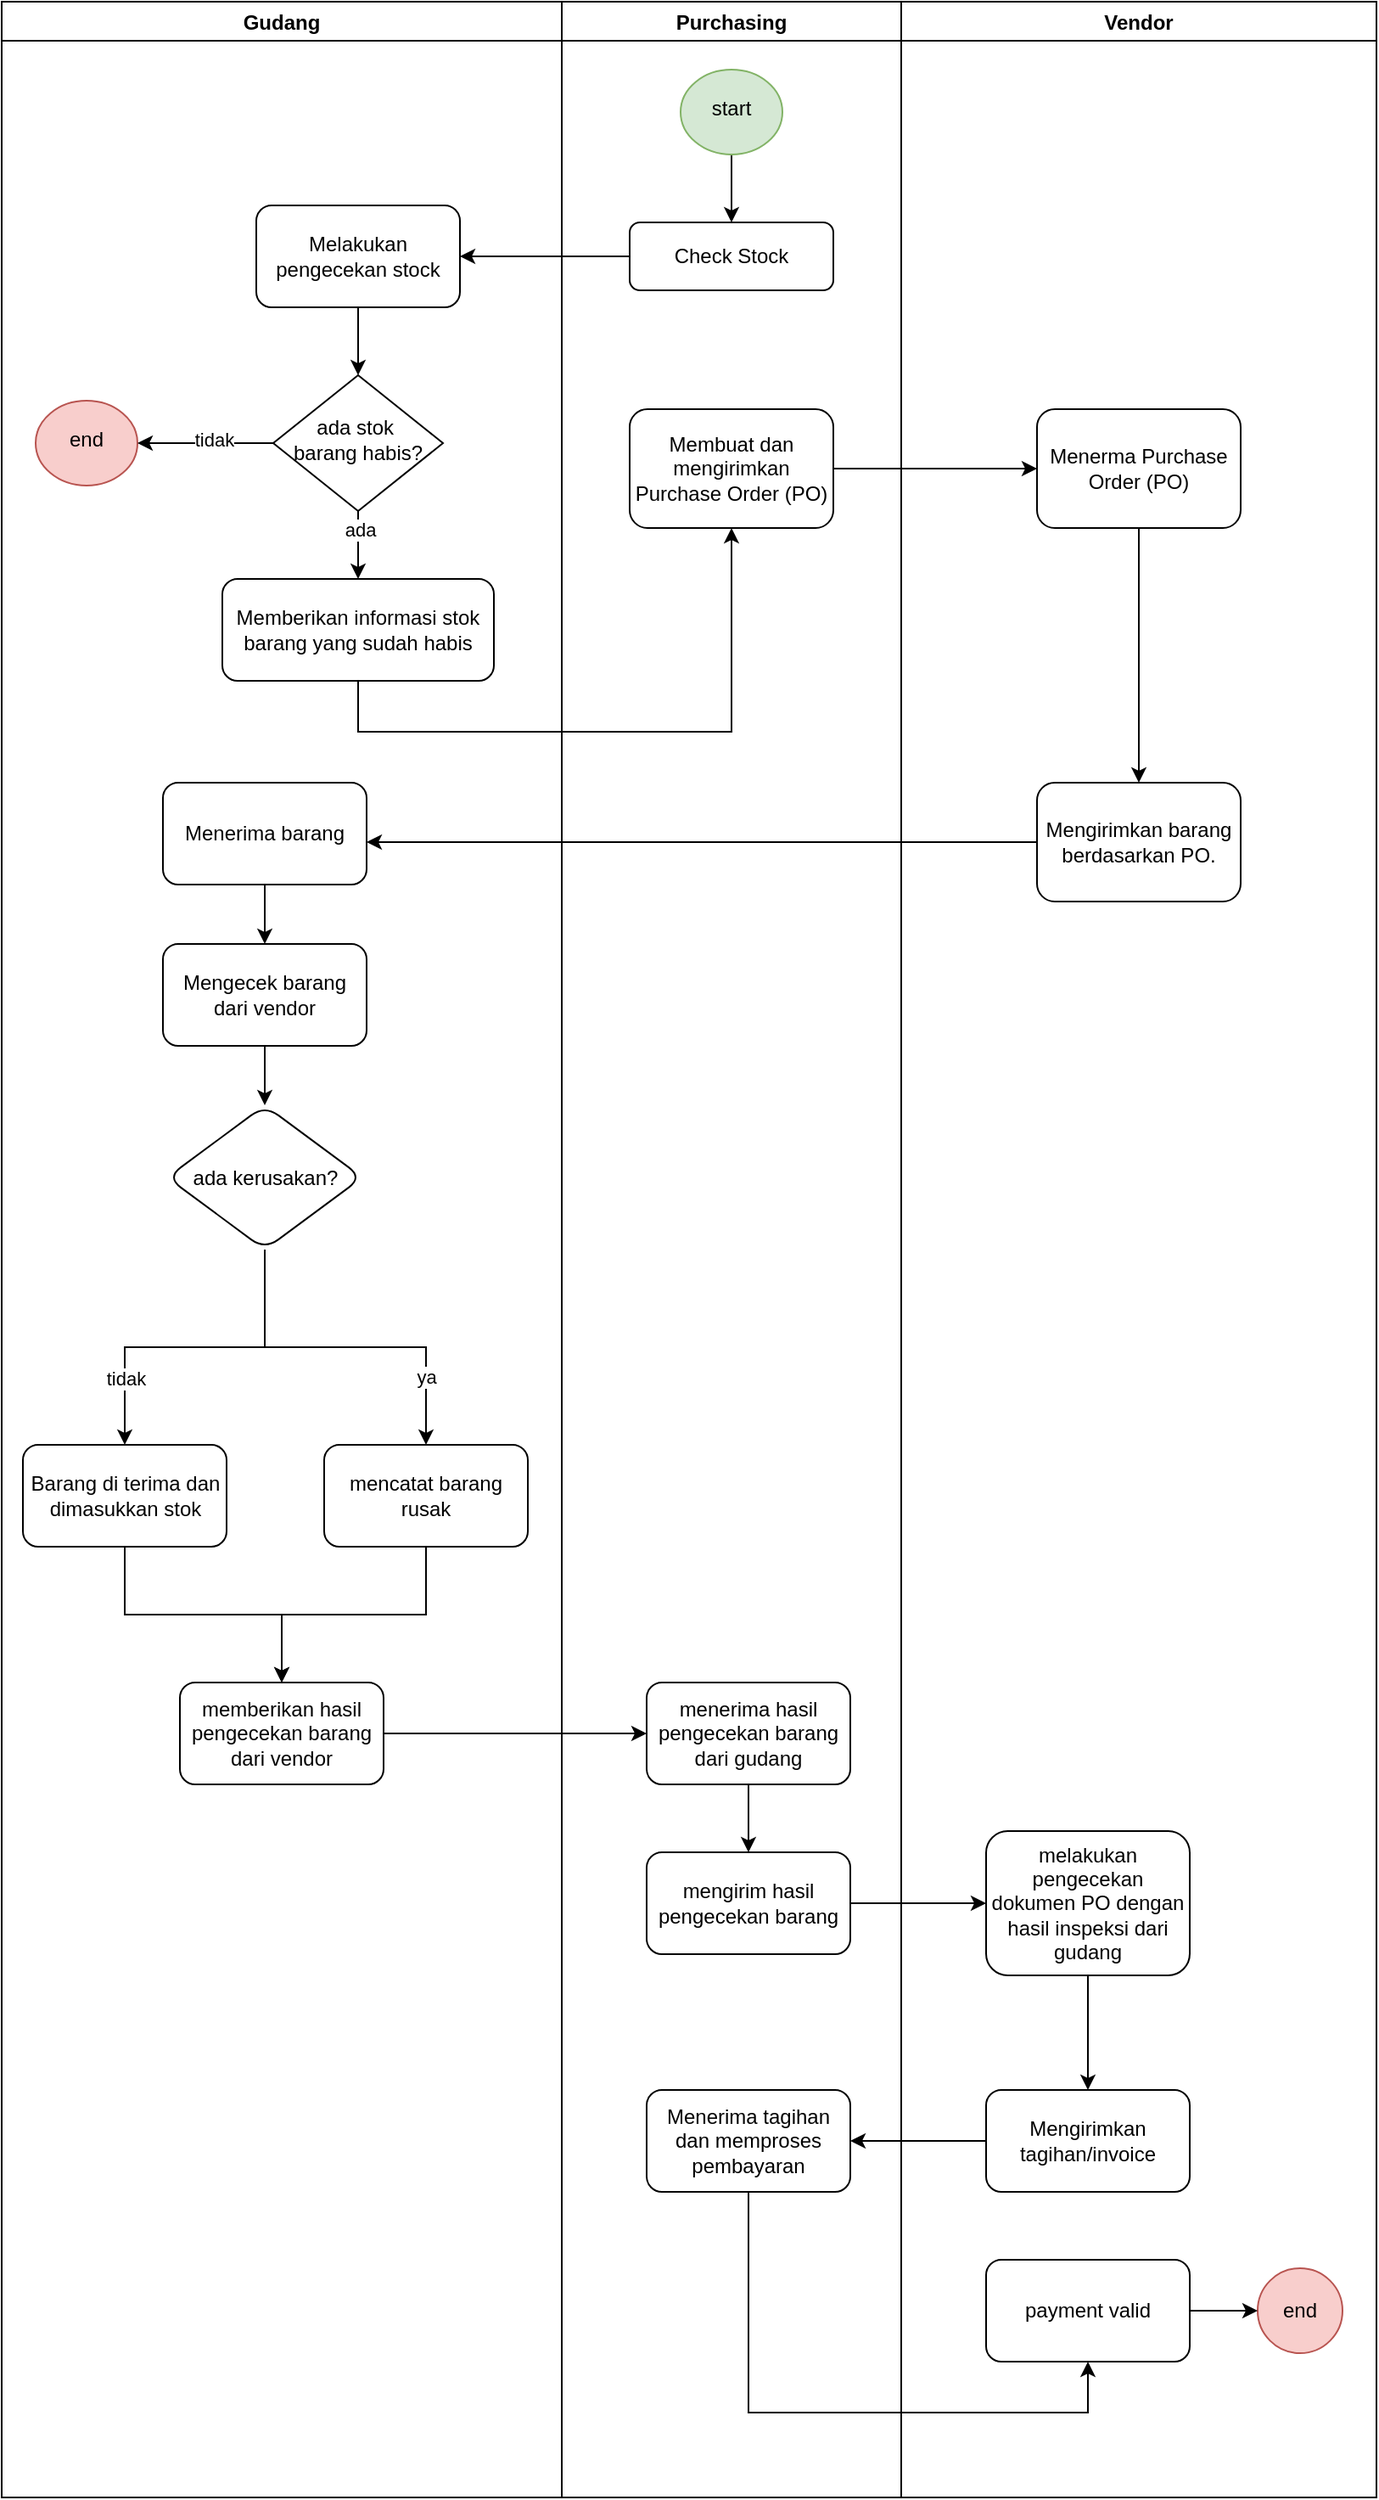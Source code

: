 <mxfile version="24.5.2" type="device">
  <diagram id="C5RBs43oDa-KdzZeNtuy" name="Page-1">
    <mxGraphModel dx="2625" dy="2562" grid="1" gridSize="10" guides="1" tooltips="1" connect="1" arrows="1" fold="1" page="1" pageScale="1" pageWidth="827" pageHeight="1169" math="0" shadow="0">
      <root>
        <mxCell id="WIyWlLk6GJQsqaUBKTNV-0" />
        <mxCell id="WIyWlLk6GJQsqaUBKTNV-1" parent="WIyWlLk6GJQsqaUBKTNV-0" />
        <mxCell id="0yyHVujEcadkl1VGOjeH-0" value="Purchasing " style="swimlane;" vertex="1" parent="WIyWlLk6GJQsqaUBKTNV-1">
          <mxGeometry x="339" y="-1160" width="200" height="1470" as="geometry" />
        </mxCell>
        <mxCell id="0yyHVujEcadkl1VGOjeH-4" value="Check Stock" style="rounded=1;whiteSpace=wrap;html=1;fontSize=12;glass=0;strokeWidth=1;shadow=0;" vertex="1" parent="0yyHVujEcadkl1VGOjeH-0">
          <mxGeometry x="40" y="130" width="120" height="40" as="geometry" />
        </mxCell>
        <mxCell id="0yyHVujEcadkl1VGOjeH-6" value="Membuat dan mengirimkan Purchase Order (PO)" style="rounded=1;whiteSpace=wrap;html=1;fontSize=12;glass=0;strokeWidth=1;shadow=0;" vertex="1" parent="0yyHVujEcadkl1VGOjeH-0">
          <mxGeometry x="40" y="240" width="120" height="70" as="geometry" />
        </mxCell>
        <mxCell id="0yyHVujEcadkl1VGOjeH-39" value="menerima hasil pengecekan barang dari gudang" style="whiteSpace=wrap;html=1;rounded=1;glass=0;strokeWidth=1;shadow=0;" vertex="1" parent="0yyHVujEcadkl1VGOjeH-0">
          <mxGeometry x="50" y="990" width="120" height="60" as="geometry" />
        </mxCell>
        <mxCell id="0yyHVujEcadkl1VGOjeH-41" value="mengirim hasil pengecekan barang" style="whiteSpace=wrap;html=1;rounded=1;glass=0;strokeWidth=1;shadow=0;" vertex="1" parent="0yyHVujEcadkl1VGOjeH-0">
          <mxGeometry x="50" y="1090" width="120" height="60" as="geometry" />
        </mxCell>
        <mxCell id="0yyHVujEcadkl1VGOjeH-42" value="" style="edgeStyle=orthogonalEdgeStyle;rounded=0;orthogonalLoop=1;jettySize=auto;html=1;" edge="1" parent="0yyHVujEcadkl1VGOjeH-0" source="0yyHVujEcadkl1VGOjeH-39" target="0yyHVujEcadkl1VGOjeH-41">
          <mxGeometry relative="1" as="geometry" />
        </mxCell>
        <mxCell id="0yyHVujEcadkl1VGOjeH-47" value="Menerima tagihan dan memproses pembayaran" style="whiteSpace=wrap;html=1;rounded=1;glass=0;strokeWidth=1;shadow=0;" vertex="1" parent="0yyHVujEcadkl1VGOjeH-0">
          <mxGeometry x="50" y="1230" width="120" height="60" as="geometry" />
        </mxCell>
        <mxCell id="0yyHVujEcadkl1VGOjeH-54" style="edgeStyle=orthogonalEdgeStyle;rounded=0;orthogonalLoop=1;jettySize=auto;html=1;" edge="1" parent="0yyHVujEcadkl1VGOjeH-0" source="0yyHVujEcadkl1VGOjeH-53" target="0yyHVujEcadkl1VGOjeH-4">
          <mxGeometry relative="1" as="geometry" />
        </mxCell>
        <mxCell id="0yyHVujEcadkl1VGOjeH-53" value="start" style="ellipse;whiteSpace=wrap;html=1;shadow=0;strokeWidth=1;spacing=6;spacingTop=-4;fillColor=#d5e8d4;strokeColor=#82b366;" vertex="1" parent="0yyHVujEcadkl1VGOjeH-0">
          <mxGeometry x="70" y="40" width="60" height="50" as="geometry" />
        </mxCell>
        <mxCell id="0yyHVujEcadkl1VGOjeH-1" value="Vendor    " style="swimlane;" vertex="1" parent="WIyWlLk6GJQsqaUBKTNV-1">
          <mxGeometry x="539" y="-1160" width="280" height="1470" as="geometry" />
        </mxCell>
        <mxCell id="0yyHVujEcadkl1VGOjeH-21" style="edgeStyle=orthogonalEdgeStyle;rounded=0;orthogonalLoop=1;jettySize=auto;html=1;" edge="1" parent="0yyHVujEcadkl1VGOjeH-1" source="0yyHVujEcadkl1VGOjeH-18" target="0yyHVujEcadkl1VGOjeH-20">
          <mxGeometry relative="1" as="geometry" />
        </mxCell>
        <mxCell id="0yyHVujEcadkl1VGOjeH-18" value="Menerma Purchase Order (PO)" style="rounded=1;whiteSpace=wrap;html=1;fontSize=12;glass=0;strokeWidth=1;shadow=0;" vertex="1" parent="0yyHVujEcadkl1VGOjeH-1">
          <mxGeometry x="80" y="240" width="120" height="70" as="geometry" />
        </mxCell>
        <mxCell id="0yyHVujEcadkl1VGOjeH-20" value="Mengirimkan barang berdasarkan PO." style="rounded=1;whiteSpace=wrap;html=1;fontSize=12;glass=0;strokeWidth=1;shadow=0;" vertex="1" parent="0yyHVujEcadkl1VGOjeH-1">
          <mxGeometry x="80" y="460" width="120" height="70" as="geometry" />
        </mxCell>
        <mxCell id="0yyHVujEcadkl1VGOjeH-46" value="" style="edgeStyle=orthogonalEdgeStyle;rounded=0;orthogonalLoop=1;jettySize=auto;html=1;" edge="1" parent="0yyHVujEcadkl1VGOjeH-1" source="0yyHVujEcadkl1VGOjeH-43" target="0yyHVujEcadkl1VGOjeH-45">
          <mxGeometry relative="1" as="geometry" />
        </mxCell>
        <mxCell id="0yyHVujEcadkl1VGOjeH-43" value="melakukan pengecekan dokumen PO dengan hasil inspeksi dari gudang" style="whiteSpace=wrap;html=1;rounded=1;glass=0;strokeWidth=1;shadow=0;" vertex="1" parent="0yyHVujEcadkl1VGOjeH-1">
          <mxGeometry x="50" y="1077.5" width="120" height="85" as="geometry" />
        </mxCell>
        <mxCell id="0yyHVujEcadkl1VGOjeH-45" value="Mengirimkan tagihan/invoice" style="whiteSpace=wrap;html=1;rounded=1;glass=0;strokeWidth=1;shadow=0;" vertex="1" parent="0yyHVujEcadkl1VGOjeH-1">
          <mxGeometry x="50" y="1230" width="120" height="60" as="geometry" />
        </mxCell>
        <mxCell id="0yyHVujEcadkl1VGOjeH-49" value="payment valid" style="whiteSpace=wrap;html=1;rounded=1;glass=0;strokeWidth=1;shadow=0;" vertex="1" parent="0yyHVujEcadkl1VGOjeH-1">
          <mxGeometry x="50" y="1330" width="120" height="60" as="geometry" />
        </mxCell>
        <mxCell id="0yyHVujEcadkl1VGOjeH-51" value="end" style="ellipse;whiteSpace=wrap;html=1;rounded=1;glass=0;strokeWidth=1;shadow=0;fillColor=#f8cecc;strokeColor=#b85450;" vertex="1" parent="0yyHVujEcadkl1VGOjeH-1">
          <mxGeometry x="210" y="1335" width="50" height="50" as="geometry" />
        </mxCell>
        <mxCell id="0yyHVujEcadkl1VGOjeH-52" value="" style="edgeStyle=orthogonalEdgeStyle;rounded=0;orthogonalLoop=1;jettySize=auto;html=1;" edge="1" parent="0yyHVujEcadkl1VGOjeH-1" source="0yyHVujEcadkl1VGOjeH-49" target="0yyHVujEcadkl1VGOjeH-51">
          <mxGeometry relative="1" as="geometry" />
        </mxCell>
        <mxCell id="0yyHVujEcadkl1VGOjeH-2" value="Gudang" style="swimlane;" vertex="1" parent="WIyWlLk6GJQsqaUBKTNV-1">
          <mxGeometry x="9" y="-1160" width="330" height="1470" as="geometry" />
        </mxCell>
        <mxCell id="0yyHVujEcadkl1VGOjeH-9" style="edgeStyle=orthogonalEdgeStyle;rounded=0;orthogonalLoop=1;jettySize=auto;html=1;" edge="1" parent="0yyHVujEcadkl1VGOjeH-2" source="0yyHVujEcadkl1VGOjeH-3" target="0yyHVujEcadkl1VGOjeH-8">
          <mxGeometry relative="1" as="geometry" />
        </mxCell>
        <mxCell id="0yyHVujEcadkl1VGOjeH-3" value="Melakukan pengecekan stock" style="rounded=1;whiteSpace=wrap;html=1;fontSize=12;glass=0;strokeWidth=1;shadow=0;" vertex="1" parent="0yyHVujEcadkl1VGOjeH-2">
          <mxGeometry x="150" y="120" width="120" height="60" as="geometry" />
        </mxCell>
        <mxCell id="0yyHVujEcadkl1VGOjeH-7" value="Memberikan informasi stok barang yang sudah habis" style="rounded=1;whiteSpace=wrap;html=1;fontSize=12;glass=0;strokeWidth=1;shadow=0;" vertex="1" parent="0yyHVujEcadkl1VGOjeH-2">
          <mxGeometry x="130" y="340" width="160" height="60" as="geometry" />
        </mxCell>
        <mxCell id="0yyHVujEcadkl1VGOjeH-10" style="edgeStyle=orthogonalEdgeStyle;rounded=0;orthogonalLoop=1;jettySize=auto;html=1;" edge="1" parent="0yyHVujEcadkl1VGOjeH-2" source="0yyHVujEcadkl1VGOjeH-8" target="0yyHVujEcadkl1VGOjeH-7">
          <mxGeometry relative="1" as="geometry" />
        </mxCell>
        <mxCell id="0yyHVujEcadkl1VGOjeH-15" value="ada" style="edgeLabel;html=1;align=center;verticalAlign=middle;resizable=0;points=[];" vertex="1" connectable="0" parent="0yyHVujEcadkl1VGOjeH-10">
          <mxGeometry x="-0.445" y="1" relative="1" as="geometry">
            <mxPoint as="offset" />
          </mxGeometry>
        </mxCell>
        <mxCell id="0yyHVujEcadkl1VGOjeH-8" value="ada stok&amp;nbsp;&lt;div&gt;barang habis?&lt;/div&gt;" style="rhombus;whiteSpace=wrap;html=1;shadow=0;fontFamily=Helvetica;fontSize=12;align=center;strokeWidth=1;spacing=6;spacingTop=-4;" vertex="1" parent="0yyHVujEcadkl1VGOjeH-2">
          <mxGeometry x="160" y="220" width="100" height="80" as="geometry" />
        </mxCell>
        <mxCell id="0yyHVujEcadkl1VGOjeH-11" value="end" style="ellipse;whiteSpace=wrap;html=1;shadow=0;strokeWidth=1;spacing=6;spacingTop=-4;fillColor=#f8cecc;strokeColor=#b85450;" vertex="1" parent="0yyHVujEcadkl1VGOjeH-2">
          <mxGeometry x="20" y="235" width="60" height="50" as="geometry" />
        </mxCell>
        <mxCell id="0yyHVujEcadkl1VGOjeH-12" value="" style="edgeStyle=orthogonalEdgeStyle;rounded=0;orthogonalLoop=1;jettySize=auto;html=1;" edge="1" parent="0yyHVujEcadkl1VGOjeH-2" source="0yyHVujEcadkl1VGOjeH-8" target="0yyHVujEcadkl1VGOjeH-11">
          <mxGeometry relative="1" as="geometry" />
        </mxCell>
        <mxCell id="0yyHVujEcadkl1VGOjeH-14" value="no" style="edgeLabel;html=1;align=center;verticalAlign=middle;resizable=0;points=[];" vertex="1" connectable="0" parent="0yyHVujEcadkl1VGOjeH-12">
          <mxGeometry x="-0.219" y="-1" relative="1" as="geometry">
            <mxPoint as="offset" />
          </mxGeometry>
        </mxCell>
        <mxCell id="0yyHVujEcadkl1VGOjeH-16" value="tidak" style="edgeLabel;html=1;align=center;verticalAlign=middle;resizable=0;points=[];" vertex="1" connectable="0" parent="0yyHVujEcadkl1VGOjeH-12">
          <mxGeometry x="-0.124" y="-2" relative="1" as="geometry">
            <mxPoint as="offset" />
          </mxGeometry>
        </mxCell>
        <mxCell id="0yyHVujEcadkl1VGOjeH-26" value="" style="edgeStyle=orthogonalEdgeStyle;rounded=0;orthogonalLoop=1;jettySize=auto;html=1;" edge="1" parent="0yyHVujEcadkl1VGOjeH-2" source="0yyHVujEcadkl1VGOjeH-22" target="0yyHVujEcadkl1VGOjeH-25">
          <mxGeometry relative="1" as="geometry" />
        </mxCell>
        <mxCell id="0yyHVujEcadkl1VGOjeH-22" value="Menerima barang" style="whiteSpace=wrap;html=1;rounded=1;glass=0;strokeWidth=1;shadow=0;" vertex="1" parent="0yyHVujEcadkl1VGOjeH-2">
          <mxGeometry x="95" y="460" width="120" height="60" as="geometry" />
        </mxCell>
        <mxCell id="0yyHVujEcadkl1VGOjeH-28" value="" style="edgeStyle=orthogonalEdgeStyle;rounded=0;orthogonalLoop=1;jettySize=auto;html=1;" edge="1" parent="0yyHVujEcadkl1VGOjeH-2" source="0yyHVujEcadkl1VGOjeH-25" target="0yyHVujEcadkl1VGOjeH-27">
          <mxGeometry relative="1" as="geometry">
            <Array as="points">
              <mxPoint x="155" y="710" />
              <mxPoint x="155" y="710" />
            </Array>
          </mxGeometry>
        </mxCell>
        <mxCell id="0yyHVujEcadkl1VGOjeH-25" value="Mengecek barang dari vendor" style="whiteSpace=wrap;html=1;rounded=1;glass=0;strokeWidth=1;shadow=0;" vertex="1" parent="0yyHVujEcadkl1VGOjeH-2">
          <mxGeometry x="95" y="555" width="120" height="60" as="geometry" />
        </mxCell>
        <mxCell id="0yyHVujEcadkl1VGOjeH-34" value="" style="edgeStyle=orthogonalEdgeStyle;rounded=0;orthogonalLoop=1;jettySize=auto;html=1;" edge="1" parent="0yyHVujEcadkl1VGOjeH-2" source="0yyHVujEcadkl1VGOjeH-27" target="0yyHVujEcadkl1VGOjeH-33">
          <mxGeometry relative="1" as="geometry" />
        </mxCell>
        <mxCell id="0yyHVujEcadkl1VGOjeH-35" value="tidak" style="edgeLabel;html=1;align=center;verticalAlign=middle;resizable=0;points=[];" vertex="1" connectable="0" parent="0yyHVujEcadkl1VGOjeH-34">
          <mxGeometry x="-0.413" relative="1" as="geometry">
            <mxPoint x="-82" y="18" as="offset" />
          </mxGeometry>
        </mxCell>
        <mxCell id="0yyHVujEcadkl1VGOjeH-27" value="ada kerusakan?" style="rhombus;whiteSpace=wrap;html=1;rounded=1;glass=0;strokeWidth=1;shadow=0;" vertex="1" parent="0yyHVujEcadkl1VGOjeH-2">
          <mxGeometry x="97.5" y="650" width="115" height="85" as="geometry" />
        </mxCell>
        <mxCell id="0yyHVujEcadkl1VGOjeH-30" value="mencatat barang rusak" style="whiteSpace=wrap;html=1;rounded=1;glass=0;strokeWidth=1;shadow=0;" vertex="1" parent="0yyHVujEcadkl1VGOjeH-2">
          <mxGeometry x="190" y="850" width="120" height="60" as="geometry" />
        </mxCell>
        <mxCell id="0yyHVujEcadkl1VGOjeH-31" value="" style="edgeStyle=orthogonalEdgeStyle;rounded=0;orthogonalLoop=1;jettySize=auto;html=1;" edge="1" parent="0yyHVujEcadkl1VGOjeH-2" source="0yyHVujEcadkl1VGOjeH-27" target="0yyHVujEcadkl1VGOjeH-30">
          <mxGeometry relative="1" as="geometry" />
        </mxCell>
        <mxCell id="0yyHVujEcadkl1VGOjeH-32" value="ya" style="edgeLabel;html=1;align=center;verticalAlign=middle;resizable=0;points=[];" vertex="1" connectable="0" parent="0yyHVujEcadkl1VGOjeH-31">
          <mxGeometry x="-0.783" y="2" relative="1" as="geometry">
            <mxPoint x="93" y="52" as="offset" />
          </mxGeometry>
        </mxCell>
        <mxCell id="0yyHVujEcadkl1VGOjeH-38" style="edgeStyle=orthogonalEdgeStyle;rounded=0;orthogonalLoop=1;jettySize=auto;html=1;" edge="1" parent="0yyHVujEcadkl1VGOjeH-2" source="0yyHVujEcadkl1VGOjeH-33" target="0yyHVujEcadkl1VGOjeH-36">
          <mxGeometry relative="1" as="geometry" />
        </mxCell>
        <mxCell id="0yyHVujEcadkl1VGOjeH-33" value="Barang di terima dan dimasukkan stok" style="whiteSpace=wrap;html=1;rounded=1;glass=0;strokeWidth=1;shadow=0;" vertex="1" parent="0yyHVujEcadkl1VGOjeH-2">
          <mxGeometry x="12.5" y="850" width="120" height="60" as="geometry" />
        </mxCell>
        <mxCell id="0yyHVujEcadkl1VGOjeH-36" value="memberikan hasil pengecekan barang dari vendor" style="whiteSpace=wrap;html=1;rounded=1;glass=0;strokeWidth=1;shadow=0;" vertex="1" parent="0yyHVujEcadkl1VGOjeH-2">
          <mxGeometry x="105" y="990" width="120" height="60" as="geometry" />
        </mxCell>
        <mxCell id="0yyHVujEcadkl1VGOjeH-37" value="" style="edgeStyle=orthogonalEdgeStyle;rounded=0;orthogonalLoop=1;jettySize=auto;html=1;" edge="1" parent="0yyHVujEcadkl1VGOjeH-2" source="0yyHVujEcadkl1VGOjeH-30" target="0yyHVujEcadkl1VGOjeH-36">
          <mxGeometry relative="1" as="geometry" />
        </mxCell>
        <mxCell id="0yyHVujEcadkl1VGOjeH-17" style="edgeStyle=orthogonalEdgeStyle;rounded=0;orthogonalLoop=1;jettySize=auto;html=1;entryX=0.5;entryY=1;entryDx=0;entryDy=0;" edge="1" parent="WIyWlLk6GJQsqaUBKTNV-1" source="0yyHVujEcadkl1VGOjeH-7" target="0yyHVujEcadkl1VGOjeH-6">
          <mxGeometry relative="1" as="geometry">
            <Array as="points">
              <mxPoint x="439" y="-730" />
            </Array>
          </mxGeometry>
        </mxCell>
        <mxCell id="0yyHVujEcadkl1VGOjeH-23" value="" style="edgeStyle=orthogonalEdgeStyle;rounded=0;orthogonalLoop=1;jettySize=auto;html=1;" edge="1" parent="WIyWlLk6GJQsqaUBKTNV-1" source="0yyHVujEcadkl1VGOjeH-20" target="0yyHVujEcadkl1VGOjeH-22">
          <mxGeometry relative="1" as="geometry">
            <Array as="points">
              <mxPoint x="409" y="-665" />
              <mxPoint x="409" y="-665" />
            </Array>
          </mxGeometry>
        </mxCell>
        <mxCell id="0yyHVujEcadkl1VGOjeH-40" value="" style="edgeStyle=orthogonalEdgeStyle;rounded=0;orthogonalLoop=1;jettySize=auto;html=1;" edge="1" parent="WIyWlLk6GJQsqaUBKTNV-1" source="0yyHVujEcadkl1VGOjeH-36" target="0yyHVujEcadkl1VGOjeH-39">
          <mxGeometry relative="1" as="geometry" />
        </mxCell>
        <mxCell id="0yyHVujEcadkl1VGOjeH-44" value="" style="edgeStyle=orthogonalEdgeStyle;rounded=0;orthogonalLoop=1;jettySize=auto;html=1;" edge="1" parent="WIyWlLk6GJQsqaUBKTNV-1" source="0yyHVujEcadkl1VGOjeH-41" target="0yyHVujEcadkl1VGOjeH-43">
          <mxGeometry relative="1" as="geometry" />
        </mxCell>
        <mxCell id="0yyHVujEcadkl1VGOjeH-48" value="" style="edgeStyle=orthogonalEdgeStyle;rounded=0;orthogonalLoop=1;jettySize=auto;html=1;" edge="1" parent="WIyWlLk6GJQsqaUBKTNV-1" source="0yyHVujEcadkl1VGOjeH-45" target="0yyHVujEcadkl1VGOjeH-47">
          <mxGeometry relative="1" as="geometry" />
        </mxCell>
        <mxCell id="0yyHVujEcadkl1VGOjeH-50" value="" style="edgeStyle=orthogonalEdgeStyle;rounded=0;orthogonalLoop=1;jettySize=auto;html=1;" edge="1" parent="WIyWlLk6GJQsqaUBKTNV-1" source="0yyHVujEcadkl1VGOjeH-47" target="0yyHVujEcadkl1VGOjeH-49">
          <mxGeometry relative="1" as="geometry">
            <Array as="points">
              <mxPoint x="449" y="260" />
            </Array>
          </mxGeometry>
        </mxCell>
        <mxCell id="0yyHVujEcadkl1VGOjeH-55" style="edgeStyle=orthogonalEdgeStyle;rounded=0;orthogonalLoop=1;jettySize=auto;html=1;" edge="1" parent="WIyWlLk6GJQsqaUBKTNV-1" source="0yyHVujEcadkl1VGOjeH-4" target="0yyHVujEcadkl1VGOjeH-3">
          <mxGeometry relative="1" as="geometry" />
        </mxCell>
        <mxCell id="0yyHVujEcadkl1VGOjeH-56" style="edgeStyle=orthogonalEdgeStyle;rounded=0;orthogonalLoop=1;jettySize=auto;html=1;" edge="1" parent="WIyWlLk6GJQsqaUBKTNV-1" source="0yyHVujEcadkl1VGOjeH-6" target="0yyHVujEcadkl1VGOjeH-18">
          <mxGeometry relative="1" as="geometry" />
        </mxCell>
      </root>
    </mxGraphModel>
  </diagram>
</mxfile>

